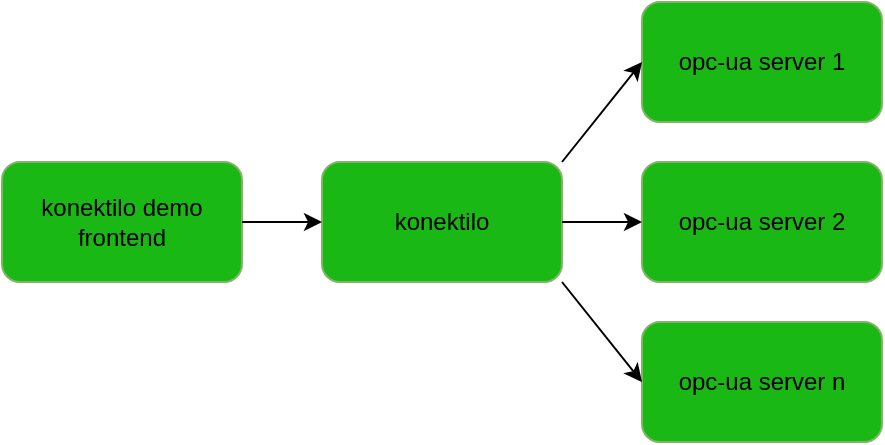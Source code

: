 <mxfile version="13.1.14" type="device"><diagram id="1GFCJ5qIjNPJkSRThtce" name="Page-1"><mxGraphModel dx="1038" dy="547" grid="1" gridSize="10" guides="1" tooltips="1" connect="1" arrows="1" fold="1" page="1" pageScale="1" pageWidth="827" pageHeight="1169" math="0" shadow="0"><root><mxCell id="0"/><mxCell id="1" parent="0"/><mxCell id="k0B9esSFKk4znt_wTYh_-1" value="konektilo" style="rounded=1;whiteSpace=wrap;html=1;fillColor=#19b814;strokeColor=#82b366;" vertex="1" parent="1"><mxGeometry x="400" y="90" width="120" height="60" as="geometry"/></mxCell><mxCell id="k0B9esSFKk4znt_wTYh_-2" value="opc-ua server 1" style="rounded=1;whiteSpace=wrap;html=1;fillColor=#19b814;strokeColor=#82b366;" vertex="1" parent="1"><mxGeometry x="560" y="10" width="120" height="60" as="geometry"/></mxCell><mxCell id="k0B9esSFKk4znt_wTYh_-3" value="opc-ua server 2" style="rounded=1;whiteSpace=wrap;html=1;fillColor=#19b814;strokeColor=#82b366;" vertex="1" parent="1"><mxGeometry x="560" y="90" width="120" height="60" as="geometry"/></mxCell><mxCell id="k0B9esSFKk4znt_wTYh_-4" value="opc-ua server n" style="rounded=1;whiteSpace=wrap;html=1;fillColor=#19b814;strokeColor=#82b366;" vertex="1" parent="1"><mxGeometry x="560" y="170" width="120" height="60" as="geometry"/></mxCell><mxCell id="k0B9esSFKk4znt_wTYh_-5" value="konektilo demo frontend" style="rounded=1;whiteSpace=wrap;html=1;fillColor=#19b814;strokeColor=#82b366;gradientColor=none;" vertex="1" parent="1"><mxGeometry x="240" y="90" width="120" height="60" as="geometry"/></mxCell><mxCell id="k0B9esSFKk4znt_wTYh_-6" value="" style="endArrow=classic;html=1;entryX=0;entryY=0.5;entryDx=0;entryDy=0;exitX=1;exitY=0.5;exitDx=0;exitDy=0;" edge="1" parent="1" source="k0B9esSFKk4znt_wTYh_-5" target="k0B9esSFKk4znt_wTYh_-1"><mxGeometry width="50" height="50" relative="1" as="geometry"><mxPoint x="330" y="290" as="sourcePoint"/><mxPoint x="380" y="240" as="targetPoint"/></mxGeometry></mxCell><mxCell id="k0B9esSFKk4znt_wTYh_-8" value="" style="endArrow=classic;html=1;entryX=0;entryY=0.5;entryDx=0;entryDy=0;exitX=1;exitY=1;exitDx=0;exitDy=0;" edge="1" parent="1" source="k0B9esSFKk4znt_wTYh_-1" target="k0B9esSFKk4znt_wTYh_-4"><mxGeometry width="50" height="50" relative="1" as="geometry"><mxPoint x="480" y="250" as="sourcePoint"/><mxPoint x="530" y="200" as="targetPoint"/></mxGeometry></mxCell><mxCell id="k0B9esSFKk4znt_wTYh_-9" value="" style="endArrow=classic;html=1;entryX=0;entryY=0.5;entryDx=0;entryDy=0;exitX=1;exitY=0.5;exitDx=0;exitDy=0;" edge="1" parent="1" source="k0B9esSFKk4znt_wTYh_-1" target="k0B9esSFKk4znt_wTYh_-3"><mxGeometry width="50" height="50" relative="1" as="geometry"><mxPoint x="410" y="260" as="sourcePoint"/><mxPoint x="460" y="210" as="targetPoint"/></mxGeometry></mxCell><mxCell id="k0B9esSFKk4znt_wTYh_-10" value="" style="endArrow=classic;html=1;entryX=0;entryY=0.5;entryDx=0;entryDy=0;exitX=1;exitY=0;exitDx=0;exitDy=0;" edge="1" parent="1" source="k0B9esSFKk4znt_wTYh_-1" target="k0B9esSFKk4znt_wTYh_-2"><mxGeometry width="50" height="50" relative="1" as="geometry"><mxPoint x="440" y="260" as="sourcePoint"/><mxPoint x="490" y="210" as="targetPoint"/></mxGeometry></mxCell></root></mxGraphModel></diagram></mxfile>
